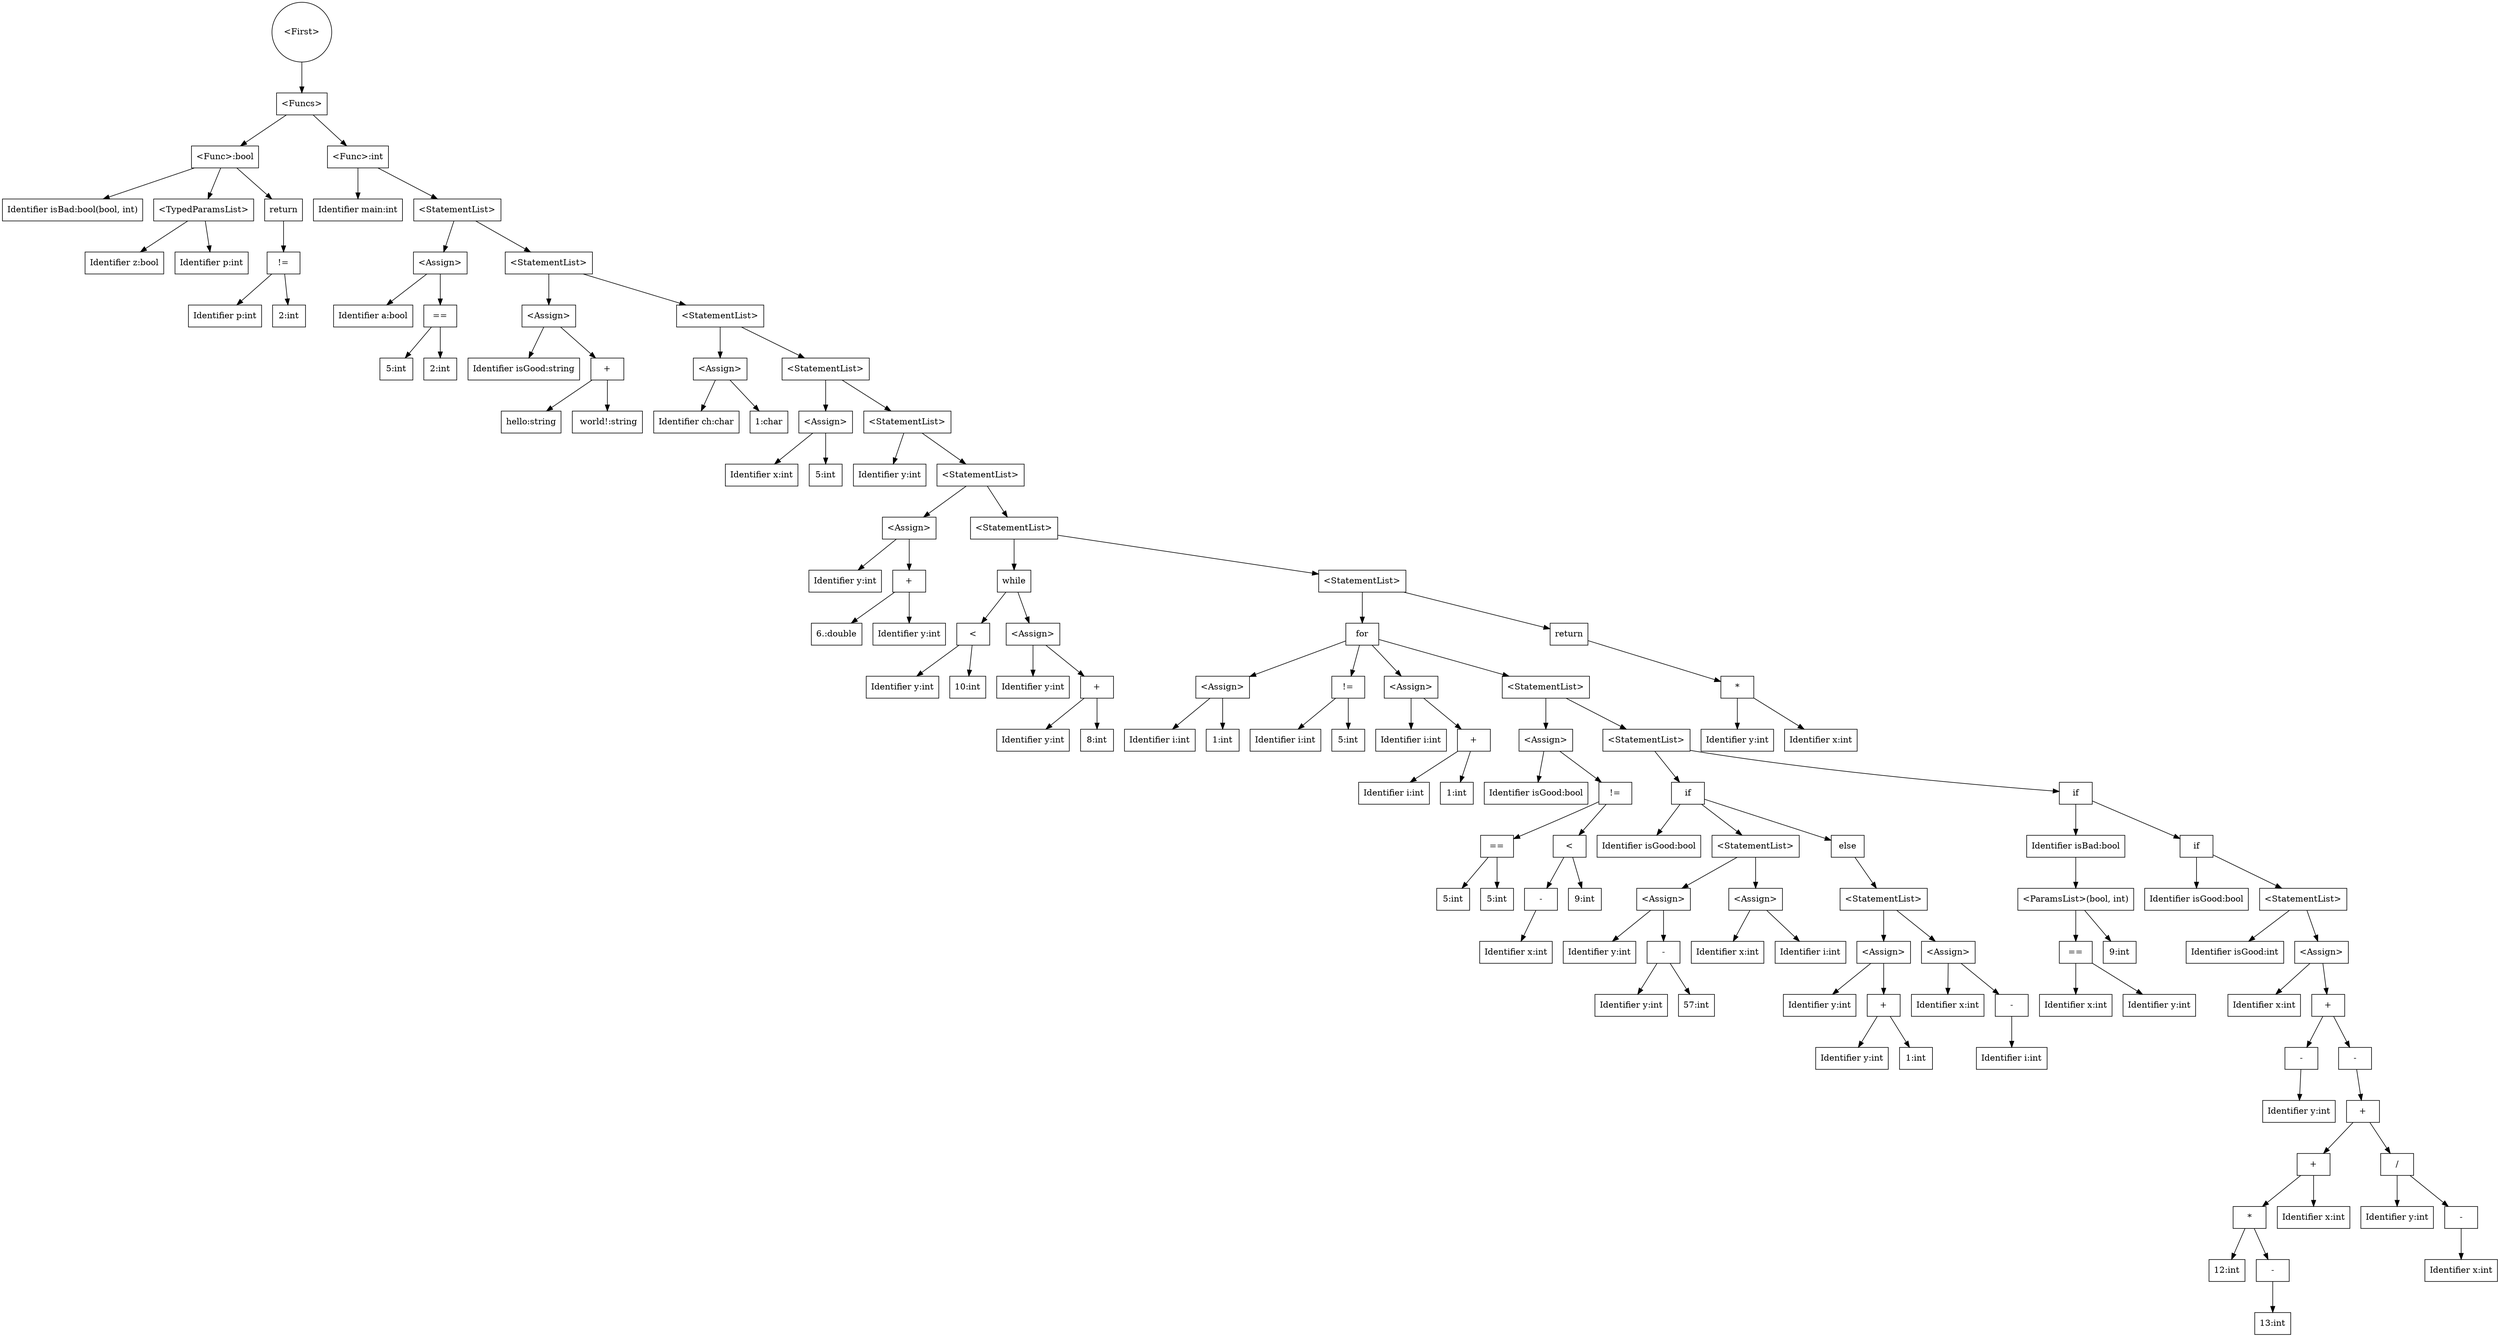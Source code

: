 digraph G{
462 [shape="circle"label="<First>"];
462->461 [label=" "];
461 [shape="box"label="<Funcs>"];
461->31 [label=" "];
31 [shape="box"label="<Func>:bool"];
31->2 [label=" "];
2 [shape="box"label="Identifier isBad:bool(bool, int)"];
31->12 [label=" "];
12 [shape="box"label="<TypedParamsList>"];
12->6 [label=" "];
6 [shape="box"label="Identifier z:bool"];
12->10 [label=" "];
10 [shape="box"label="Identifier p:int"];
31->28 [label=" "];
28 [shape="box"label="return"];
28->25 [label=" "];
25 [shape="box"label="!="];
25->16 [label=" "];
16 [shape="box"label="Identifier p:int"];
25->21 [label=" "];
21 [shape="box"label="2:int"];
461->459 [label=" "];
459 [shape="box"label="<Func>:int"];
459->34 [label=" "];
34 [shape="box"label="Identifier main:int"];
459->457 [label=" "];
457 [shape="box"label="<StatementList>"];
457->54 [label=" "];
54 [shape="box"label="<Assign>"];
54->40 [label=" "];
40 [shape="box"label="Identifier a:bool"];
54->52 [label=" "];
52 [shape="box"label="=="];
52->42 [label=" "];
42 [shape="box"label="5:int"];
52->48 [label=" "];
48 [shape="box"label="2:int"];
457->456 [label=" "];
456 [shape="box"label="<StatementList>"];
456->73 [label=" "];
73 [shape="box"label="<Assign>"];
73->59 [label=" "];
59 [shape="box"label="Identifier isGood:string"];
73->71 [label=" "];
71 [shape="box"label="+"];
71->61 [label=" "];
61 [shape="box"label="hello:string"];
71->67 [label=" "];
67 [shape="box"label=" world!:string"];
456->455 [label=" "];
455 [shape="box"label="<StatementList>"];
455->86 [label=" "];
86 [shape="box"label="<Assign>"];
86->78 [label=" "];
78 [shape="box"label="Identifier ch:char"];
86->80 [label=" "];
80 [shape="box"label="1:char"];
455->454 [label=" "];
454 [shape="box"label="<StatementList>"];
454->99 [label=" "];
99 [shape="box"label="<Assign>"];
99->91 [label=" "];
91 [shape="box"label="Identifier x:int"];
99->93 [label=" "];
93 [shape="box"label="5:int"];
454->453 [label=" "];
453 [shape="box"label="<StatementList>"];
453->104 [label=" "];
104 [shape="box"label="Identifier y:int"];
453->452 [label=" "];
452 [shape="box"label="<StatementList>"];
452->121 [label=" "];
121 [shape="box"label="<Assign>"];
121->108 [label=" "];
108 [shape="box"label="Identifier y:int"];
121->119 [label=" "];
119 [shape="box"label="+"];
119->110 [label=" "];
110 [shape="box"label="6.:double"];
119->116 [label=" "];
116 [shape="box"label="Identifier y:int"];
452->451 [label=" "];
451 [shape="box"label="<StatementList>"];
451->157 [label=" "];
157 [shape="box"label="while"];
157->135 [label=" "];
135 [shape="box"label="<"];
135->126 [label=" "];
126 [shape="box"label="Identifier y:int"];
135->131 [label=" "];
131 [shape="box"label="10:int"];
157->152 [label=" "];
152 [shape="box"label="<Assign>"];
152->139 [label=" "];
139 [shape="box"label="Identifier y:int"];
152->150 [label=" "];
150 [shape="box"label="+"];
150->141 [label=" "];
141 [shape="box"label="Identifier y:int"];
150->146 [label=" "];
146 [shape="box"label="8:int"];
451->450 [label=" "];
450 [shape="box"label="<StatementList>"];
450->435 [label=" "];
435 [shape="box"label="for"];
435->171 [label=" "];
171 [shape="box"label="<Assign>"];
171->163 [label=" "];
163 [shape="box"label="Identifier i:int"];
171->165 [label=" "];
165 [shape="box"label="1:int"];
435->182 [label=" "];
182 [shape="box"label="!="];
182->173 [label=" "];
173 [shape="box"label="Identifier i:int"];
182->178 [label=" "];
178 [shape="box"label="5:int"];
435->198 [label=" "];
198 [shape="box"label="<Assign>"];
198->185 [label=" "];
185 [shape="box"label="Identifier i:int"];
198->196 [label=" "];
196 [shape="box"label="+"];
196->187 [label=" "];
187 [shape="box"label="Identifier i:int"];
196->192 [label=" "];
192 [shape="box"label="1:int"];
435->433 [label=" "];
433 [shape="box"label="<StatementList>"];
433->245 [label=" "];
245 [shape="box"label="<Assign>"];
245->203 [label=" "];
203 [shape="box"label="Identifier isGood:bool"];
245->239 [label=" "];
239 [shape="box"label="!="];
239->217 [label=" "];
217 [shape="box"label="=="];
217->207 [label=" "];
207 [shape="box"label="5:int"];
217->213 [label=" "];
213 [shape="box"label="5:int"];
239->235 [label=" "];
235 [shape="box"label="<"];
235->227 [label=" "];
227 [shape="box"label="-"];
227->225 [label=" "];
225 [shape="box"label="Identifier x:int"];
235->231 [label=" "];
231 [shape="box"label="9:int"];
433->432 [label=" "];
432 [shape="box"label="<StatementList>"];
432->319 [label=" "];
319 [shape="box"label="if"];
319->250 [label=" "];
250 [shape="box"label="Identifier isGood:bool"];
319->284 [label=" "];
284 [shape="box"label="<StatementList>"];
284->270 [label=" "];
270 [shape="box"label="<Assign>"];
270->257 [label=" "];
257 [shape="box"label="Identifier y:int"];
270->268 [label=" "];
268 [shape="box"label="-"];
268->259 [label=" "];
259 [shape="box"label="Identifier y:int"];
268->264 [label=" "];
264 [shape="box"label="57:int"];
284->280 [label=" "];
280 [shape="box"label="<Assign>"];
280->273 [label=" "];
273 [shape="box"label="Identifier x:int"];
280->275 [label=" "];
275 [shape="box"label="Identifier i:int"];
319->286 [label=" "];
286 [shape="box"label="else"];
286->317 [label=" "];
317 [shape="box"label="<StatementList>"];
317->301 [label=" "];
301 [shape="box"label="<Assign>"];
301->288 [label=" "];
288 [shape="box"label="Identifier y:int"];
301->299 [label=" "];
299 [shape="box"label="+"];
299->290 [label=" "];
290 [shape="box"label="Identifier y:int"];
299->295 [label=" "];
295 [shape="box"label="1:int"];
317->313 [label=" "];
313 [shape="box"label="<Assign>"];
313->304 [label=" "];
304 [shape="box"label="Identifier x:int"];
313->309 [label=" "];
309 [shape="box"label="-"];
309->307 [label=" "];
307 [shape="box"label="Identifier i:int"];
432->429 [label=" "];
429 [shape="box"label="if"];
429->343 [label=" "];
343 [shape="box"label="Identifier isBad:bool"];
343->341 [label=" "];
341 [shape="box"label="<ParamsList>(bool, int)"];
341->333 [label=" "];
333 [shape="box"label="=="];
333->325 [label=" "];
325 [shape="box"label="Identifier x:int"];
333->330 [label=" "];
330 [shape="box"label="Identifier y:int"];
341->335 [label=" "];
335 [shape="box"label="9:int"];
429->425 [label=" "];
425 [shape="box"label="if"];
425->351 [label=" "];
351 [shape="box"label="Identifier isGood:bool"];
425->423 [label=" "];
423 [shape="box"label="<StatementList>"];
423->360 [label=" "];
360 [shape="box"label="Identifier isGood:int"];
423->419 [label=" "];
419 [shape="box"label="<Assign>"];
419->364 [label=" "];
364 [shape="box"label="Identifier x:int"];
419->417 [label=" "];
417 [shape="box"label="+"];
417->369 [label=" "];
369 [shape="box"label="-"];
369->367 [label=" "];
367 [shape="box"label="Identifier y:int"];
417->415 [label=" "];
415 [shape="box"label="-"];
415->412 [label=" "];
412 [shape="box"label="+"];
412->396 [label=" "];
396 [shape="box"label="+"];
396->386 [label=" "];
386 [shape="box"label="*"];
386->376 [label=" "];
376 [shape="box"label="12:int"];
386->385 [label=" "];
385 [shape="box"label="-"];
385->382 [label=" "];
382 [shape="box"label="13:int"];
396->393 [label=" "];
393 [shape="box"label="Identifier x:int"];
412->407 [label=" "];
407 [shape="box"label="/"];
407->399 [label=" "];
399 [shape="box"label="Identifier y:int"];
407->406 [label=" "];
406 [shape="box"label="-"];
406->404 [label=" "];
404 [shape="box"label="Identifier x:int"];
450->448 [label=" "];
448 [shape="box"label="return"];
448->444 [label=" "];
444 [shape="box"label="*"];
444->438 [label=" "];
438 [shape="box"label="Identifier y:int"];
444->442 [label=" "];
442 [shape="box"label="Identifier x:int"];
}
